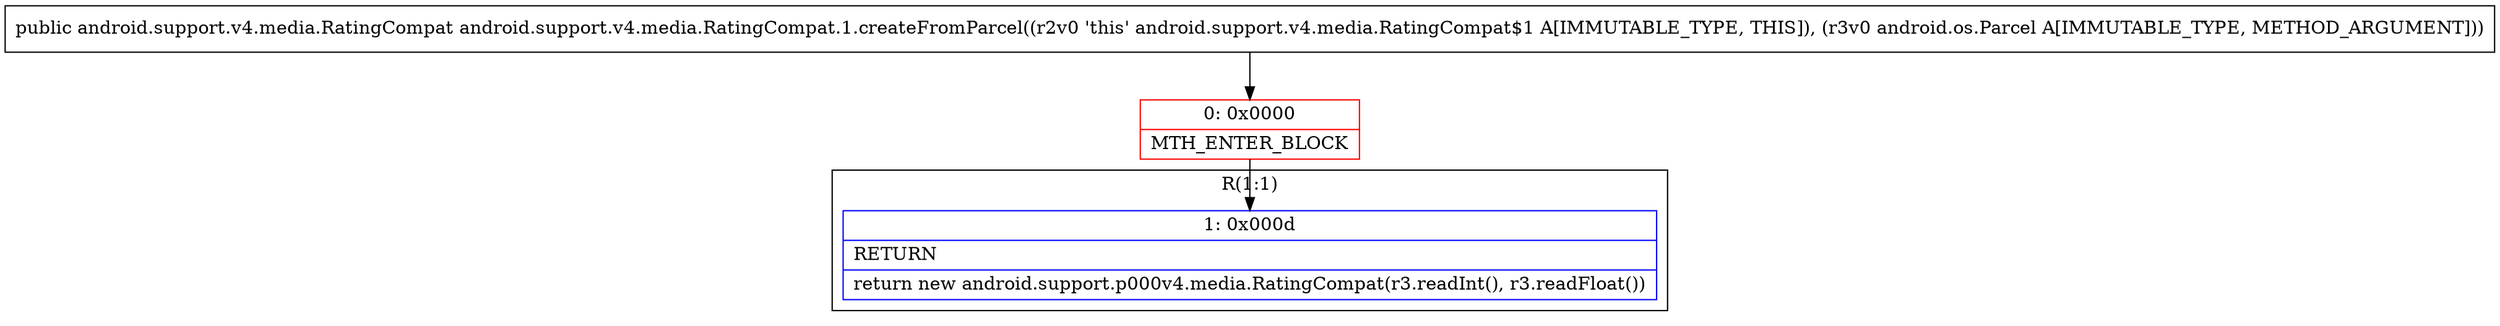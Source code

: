 digraph "CFG forandroid.support.v4.media.RatingCompat.1.createFromParcel(Landroid\/os\/Parcel;)Landroid\/support\/v4\/media\/RatingCompat;" {
subgraph cluster_Region_1691633274 {
label = "R(1:1)";
node [shape=record,color=blue];
Node_1 [shape=record,label="{1\:\ 0x000d|RETURN\l|return new android.support.p000v4.media.RatingCompat(r3.readInt(), r3.readFloat())\l}"];
}
Node_0 [shape=record,color=red,label="{0\:\ 0x0000|MTH_ENTER_BLOCK\l}"];
MethodNode[shape=record,label="{public android.support.v4.media.RatingCompat android.support.v4.media.RatingCompat.1.createFromParcel((r2v0 'this' android.support.v4.media.RatingCompat$1 A[IMMUTABLE_TYPE, THIS]), (r3v0 android.os.Parcel A[IMMUTABLE_TYPE, METHOD_ARGUMENT])) }"];
MethodNode -> Node_0;
Node_0 -> Node_1;
}

